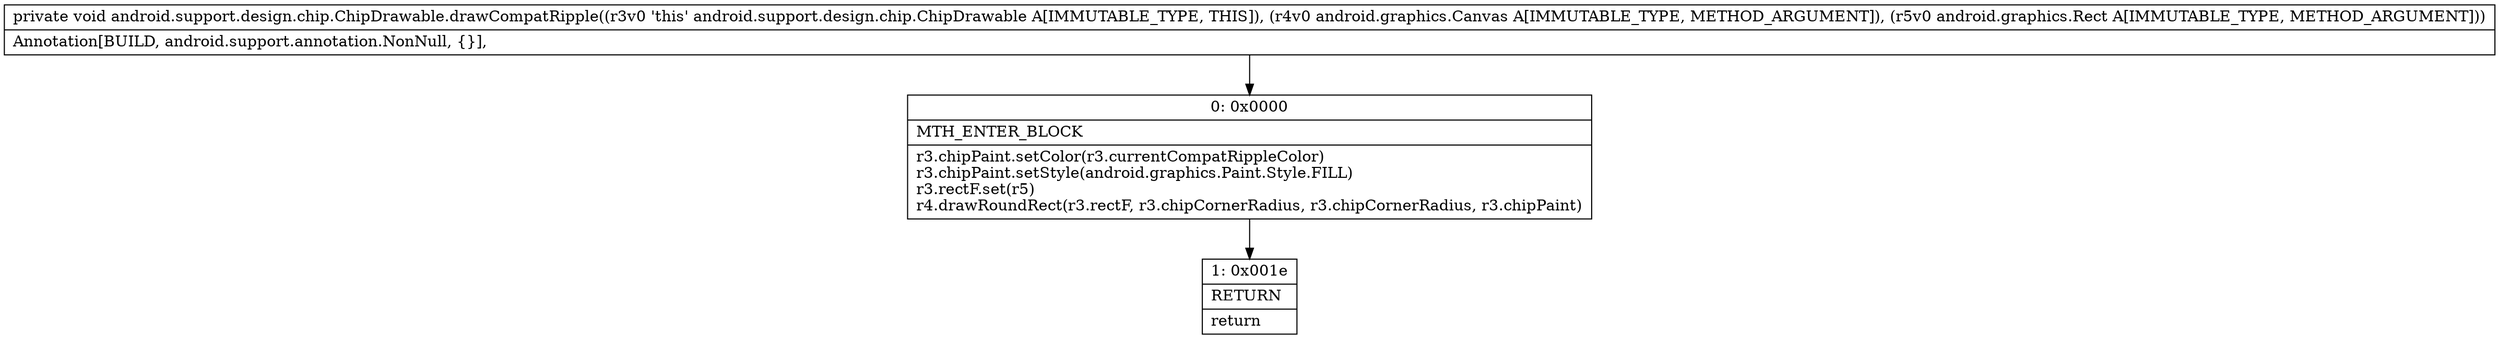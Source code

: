 digraph "CFG forandroid.support.design.chip.ChipDrawable.drawCompatRipple(Landroid\/graphics\/Canvas;Landroid\/graphics\/Rect;)V" {
Node_0 [shape=record,label="{0\:\ 0x0000|MTH_ENTER_BLOCK\l|r3.chipPaint.setColor(r3.currentCompatRippleColor)\lr3.chipPaint.setStyle(android.graphics.Paint.Style.FILL)\lr3.rectF.set(r5)\lr4.drawRoundRect(r3.rectF, r3.chipCornerRadius, r3.chipCornerRadius, r3.chipPaint)\l}"];
Node_1 [shape=record,label="{1\:\ 0x001e|RETURN\l|return\l}"];
MethodNode[shape=record,label="{private void android.support.design.chip.ChipDrawable.drawCompatRipple((r3v0 'this' android.support.design.chip.ChipDrawable A[IMMUTABLE_TYPE, THIS]), (r4v0 android.graphics.Canvas A[IMMUTABLE_TYPE, METHOD_ARGUMENT]), (r5v0 android.graphics.Rect A[IMMUTABLE_TYPE, METHOD_ARGUMENT]))  | Annotation[BUILD, android.support.annotation.NonNull, \{\}], \l}"];
MethodNode -> Node_0;
Node_0 -> Node_1;
}

